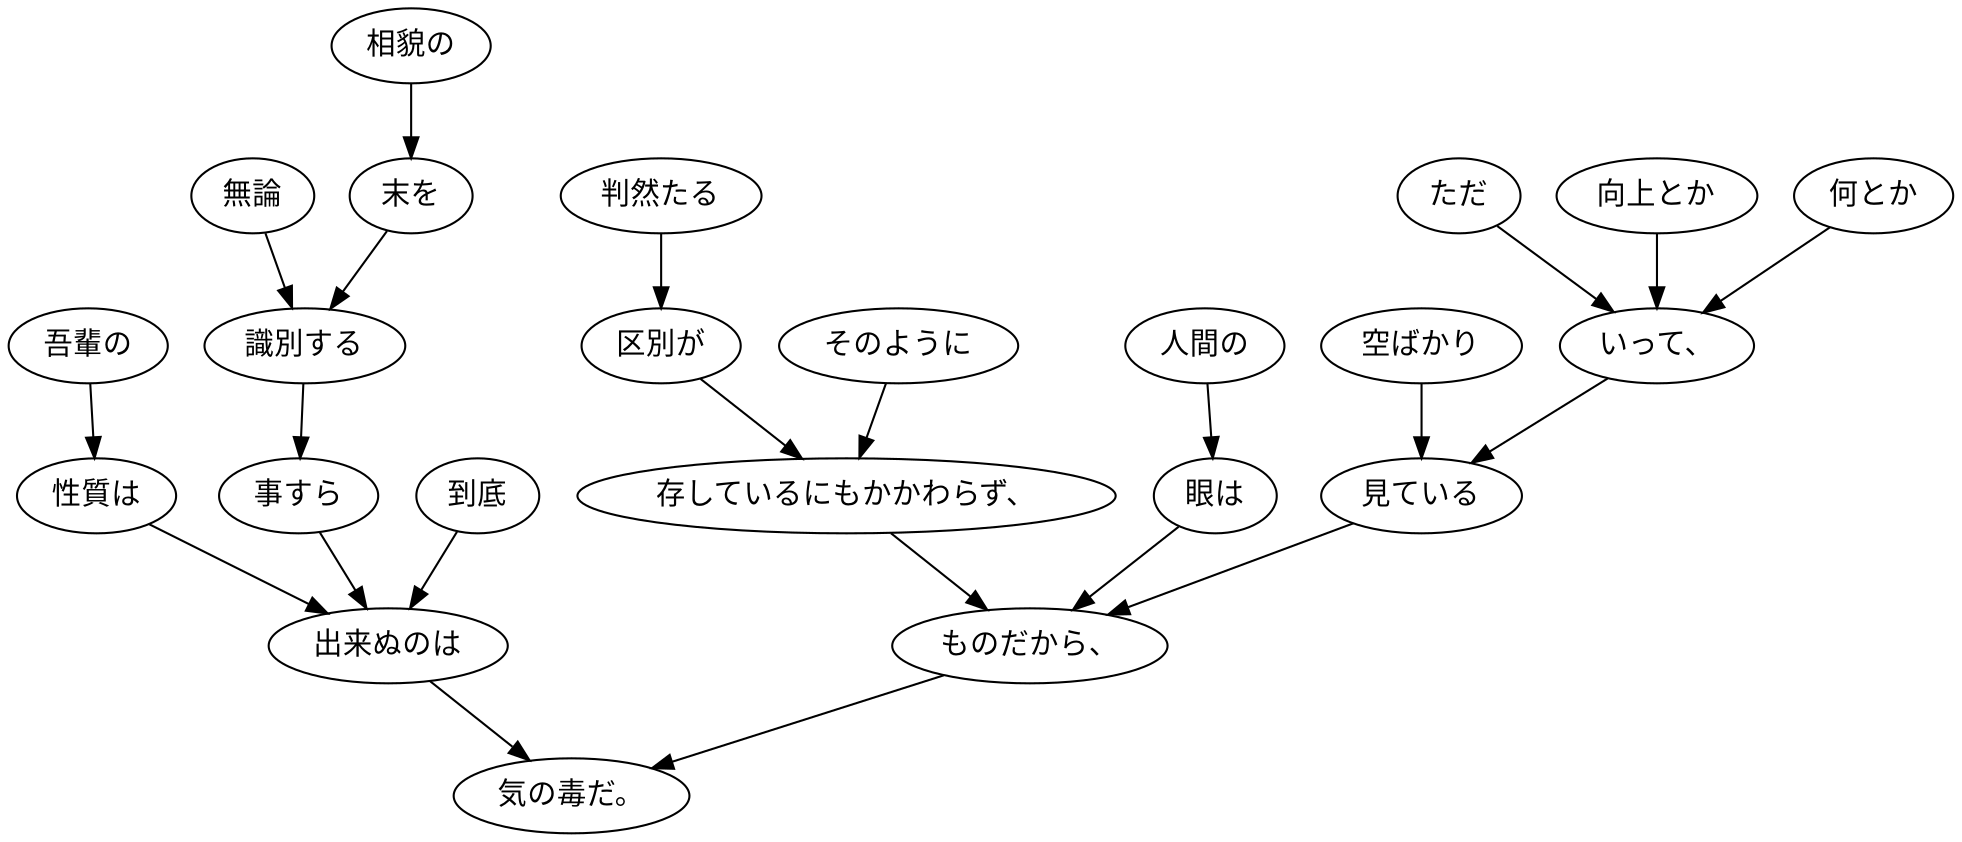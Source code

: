 digraph graph363 {
	node0 [label="そのように"];
	node1 [label="判然たる"];
	node2 [label="区別が"];
	node3 [label="存しているにもかかわらず、"];
	node4 [label="人間の"];
	node5 [label="眼は"];
	node6 [label="ただ"];
	node7 [label="向上とか"];
	node8 [label="何とか"];
	node9 [label="いって、"];
	node10 [label="空ばかり"];
	node11 [label="見ている"];
	node12 [label="ものだから、"];
	node13 [label="吾輩の"];
	node14 [label="性質は"];
	node15 [label="無論"];
	node16 [label="相貌の"];
	node17 [label="末を"];
	node18 [label="識別する"];
	node19 [label="事すら"];
	node20 [label="到底"];
	node21 [label="出来ぬのは"];
	node22 [label="気の毒だ。"];
	node0 -> node3;
	node1 -> node2;
	node2 -> node3;
	node3 -> node12;
	node4 -> node5;
	node5 -> node12;
	node6 -> node9;
	node7 -> node9;
	node8 -> node9;
	node9 -> node11;
	node10 -> node11;
	node11 -> node12;
	node12 -> node22;
	node13 -> node14;
	node14 -> node21;
	node15 -> node18;
	node16 -> node17;
	node17 -> node18;
	node18 -> node19;
	node19 -> node21;
	node20 -> node21;
	node21 -> node22;
}
